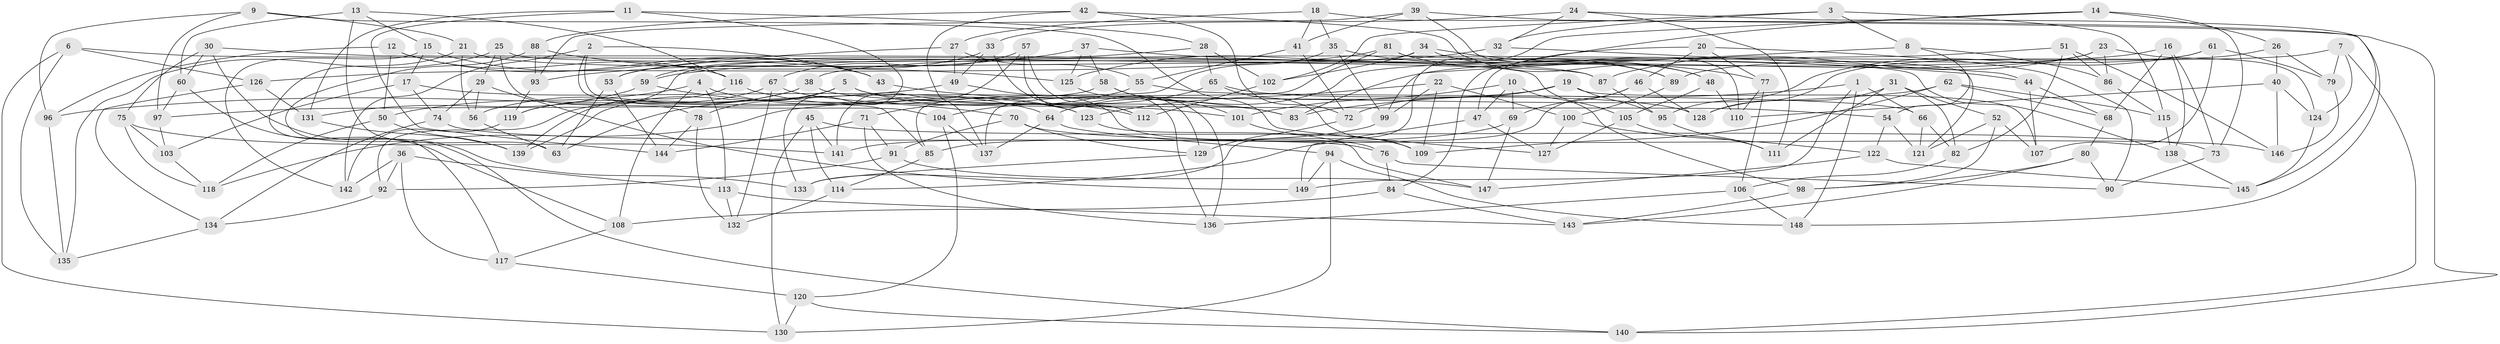 // coarse degree distribution, {6: 0.15217391304347827, 7: 0.2391304347826087, 4: 0.06521739130434782, 8: 0.3695652173913043, 5: 0.08695652173913043, 9: 0.06521739130434782, 10: 0.021739130434782608}
// Generated by graph-tools (version 1.1) at 2025/38/03/04/25 23:38:18]
// undirected, 149 vertices, 298 edges
graph export_dot {
  node [color=gray90,style=filled];
  1;
  2;
  3;
  4;
  5;
  6;
  7;
  8;
  9;
  10;
  11;
  12;
  13;
  14;
  15;
  16;
  17;
  18;
  19;
  20;
  21;
  22;
  23;
  24;
  25;
  26;
  27;
  28;
  29;
  30;
  31;
  32;
  33;
  34;
  35;
  36;
  37;
  38;
  39;
  40;
  41;
  42;
  43;
  44;
  45;
  46;
  47;
  48;
  49;
  50;
  51;
  52;
  53;
  54;
  55;
  56;
  57;
  58;
  59;
  60;
  61;
  62;
  63;
  64;
  65;
  66;
  67;
  68;
  69;
  70;
  71;
  72;
  73;
  74;
  75;
  76;
  77;
  78;
  79;
  80;
  81;
  82;
  83;
  84;
  85;
  86;
  87;
  88;
  89;
  90;
  91;
  92;
  93;
  94;
  95;
  96;
  97;
  98;
  99;
  100;
  101;
  102;
  103;
  104;
  105;
  106;
  107;
  108;
  109;
  110;
  111;
  112;
  113;
  114;
  115;
  116;
  117;
  118;
  119;
  120;
  121;
  122;
  123;
  124;
  125;
  126;
  127;
  128;
  129;
  130;
  131;
  132;
  133;
  134;
  135;
  136;
  137;
  138;
  139;
  140;
  141;
  142;
  143;
  144;
  145;
  146;
  147;
  148;
  149;
  1 -- 149;
  1 -- 66;
  1 -- 148;
  1 -- 83;
  2 -- 85;
  2 -- 142;
  2 -- 43;
  2 -- 104;
  3 -- 8;
  3 -- 102;
  3 -- 115;
  3 -- 32;
  4 -- 113;
  4 -- 50;
  4 -- 108;
  4 -- 64;
  5 -- 83;
  5 -- 112;
  5 -- 78;
  5 -- 139;
  6 -- 130;
  6 -- 126;
  6 -- 135;
  6 -- 87;
  7 -- 79;
  7 -- 140;
  7 -- 124;
  7 -- 38;
  8 -- 54;
  8 -- 99;
  8 -- 86;
  9 -- 127;
  9 -- 96;
  9 -- 97;
  9 -- 21;
  10 -- 98;
  10 -- 47;
  10 -- 69;
  10 -- 101;
  11 -- 28;
  11 -- 144;
  11 -- 131;
  11 -- 133;
  12 -- 96;
  12 -- 43;
  12 -- 116;
  12 -- 50;
  13 -- 60;
  13 -- 63;
  13 -- 15;
  13 -- 116;
  14 -- 73;
  14 -- 84;
  14 -- 133;
  14 -- 26;
  15 -- 17;
  15 -- 43;
  15 -- 142;
  16 -- 73;
  16 -- 138;
  16 -- 59;
  16 -- 68;
  17 -- 103;
  17 -- 123;
  17 -- 74;
  18 -- 35;
  18 -- 41;
  18 -- 148;
  18 -- 27;
  19 -- 95;
  19 -- 107;
  19 -- 63;
  19 -- 72;
  20 -- 90;
  20 -- 46;
  20 -- 47;
  20 -- 77;
  21 -- 117;
  21 -- 87;
  21 -- 56;
  22 -- 99;
  22 -- 123;
  22 -- 109;
  22 -- 100;
  23 -- 87;
  23 -- 83;
  23 -- 86;
  23 -- 124;
  24 -- 145;
  24 -- 33;
  24 -- 32;
  24 -- 111;
  25 -- 78;
  25 -- 29;
  25 -- 135;
  25 -- 138;
  26 -- 128;
  26 -- 79;
  26 -- 40;
  27 -- 53;
  27 -- 49;
  27 -- 55;
  28 -- 102;
  28 -- 53;
  28 -- 65;
  29 -- 149;
  29 -- 74;
  29 -- 56;
  30 -- 105;
  30 -- 133;
  30 -- 60;
  30 -- 75;
  31 -- 82;
  31 -- 128;
  31 -- 111;
  31 -- 52;
  32 -- 44;
  32 -- 125;
  33 -- 59;
  33 -- 112;
  33 -- 49;
  34 -- 102;
  34 -- 48;
  34 -- 77;
  34 -- 119;
  35 -- 99;
  35 -- 85;
  35 -- 89;
  36 -- 117;
  36 -- 113;
  36 -- 142;
  36 -- 92;
  37 -- 58;
  37 -- 44;
  37 -- 93;
  37 -- 125;
  38 -- 54;
  38 -- 56;
  38 -- 92;
  39 -- 140;
  39 -- 41;
  39 -- 93;
  39 -- 110;
  40 -- 146;
  40 -- 124;
  40 -- 110;
  41 -- 72;
  41 -- 55;
  42 -- 72;
  42 -- 88;
  42 -- 48;
  42 -- 137;
  43 -- 83;
  44 -- 68;
  44 -- 107;
  45 -- 141;
  45 -- 114;
  45 -- 130;
  45 -- 73;
  46 -- 114;
  46 -- 69;
  46 -- 128;
  47 -- 149;
  47 -- 127;
  48 -- 110;
  48 -- 105;
  49 -- 96;
  49 -- 76;
  50 -- 139;
  50 -- 118;
  51 -- 146;
  51 -- 64;
  51 -- 82;
  51 -- 86;
  52 -- 121;
  52 -- 98;
  52 -- 107;
  53 -- 63;
  53 -- 144;
  54 -- 122;
  54 -- 121;
  55 -- 66;
  55 -- 71;
  56 -- 63;
  57 -- 136;
  57 -- 112;
  57 -- 67;
  57 -- 141;
  58 -- 97;
  58 -- 101;
  58 -- 136;
  59 -- 70;
  59 -- 131;
  60 -- 97;
  60 -- 108;
  61 -- 95;
  61 -- 107;
  61 -- 89;
  61 -- 79;
  62 -- 68;
  62 -- 115;
  62 -- 109;
  62 -- 118;
  64 -- 137;
  64 -- 94;
  65 -- 128;
  65 -- 104;
  65 -- 109;
  66 -- 121;
  66 -- 82;
  67 -- 132;
  67 -- 101;
  67 -- 119;
  68 -- 80;
  69 -- 147;
  69 -- 85;
  70 -- 129;
  70 -- 146;
  70 -- 91;
  71 -- 144;
  71 -- 91;
  71 -- 136;
  72 -- 129;
  73 -- 90;
  74 -- 134;
  74 -- 76;
  75 -- 103;
  75 -- 118;
  75 -- 141;
  76 -- 84;
  76 -- 90;
  77 -- 106;
  77 -- 110;
  78 -- 144;
  78 -- 132;
  79 -- 146;
  80 -- 98;
  80 -- 143;
  80 -- 90;
  81 -- 126;
  81 -- 121;
  81 -- 89;
  81 -- 137;
  82 -- 106;
  84 -- 143;
  84 -- 108;
  85 -- 114;
  86 -- 115;
  87 -- 95;
  88 -- 140;
  88 -- 93;
  88 -- 125;
  89 -- 100;
  91 -- 147;
  91 -- 92;
  92 -- 134;
  93 -- 119;
  94 -- 130;
  94 -- 149;
  94 -- 148;
  95 -- 111;
  96 -- 135;
  97 -- 103;
  98 -- 143;
  99 -- 141;
  100 -- 127;
  100 -- 122;
  101 -- 109;
  102 -- 112;
  103 -- 118;
  104 -- 137;
  104 -- 120;
  105 -- 111;
  105 -- 127;
  106 -- 136;
  106 -- 148;
  108 -- 117;
  113 -- 143;
  113 -- 132;
  114 -- 132;
  115 -- 138;
  116 -- 123;
  116 -- 139;
  117 -- 120;
  119 -- 142;
  120 -- 140;
  120 -- 130;
  122 -- 145;
  122 -- 147;
  123 -- 147;
  124 -- 145;
  125 -- 129;
  126 -- 134;
  126 -- 131;
  129 -- 133;
  131 -- 139;
  134 -- 135;
  138 -- 145;
}
